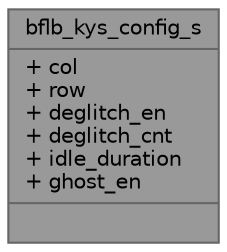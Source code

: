 digraph "bflb_kys_config_s"
{
 // LATEX_PDF_SIZE
  bgcolor="transparent";
  edge [fontname=Helvetica,fontsize=10,labelfontname=Helvetica,labelfontsize=10];
  node [fontname=Helvetica,fontsize=10,shape=box,height=0.2,width=0.4];
  Node1 [shape=record,label="{bflb_kys_config_s\n|+ col\l+ row\l+ deglitch_en\l+ deglitch_cnt\l+ idle_duration\l+ ghost_en\l|}",height=0.2,width=0.4,color="gray40", fillcolor="grey60", style="filled", fontcolor="black",tooltip=" "];
}

